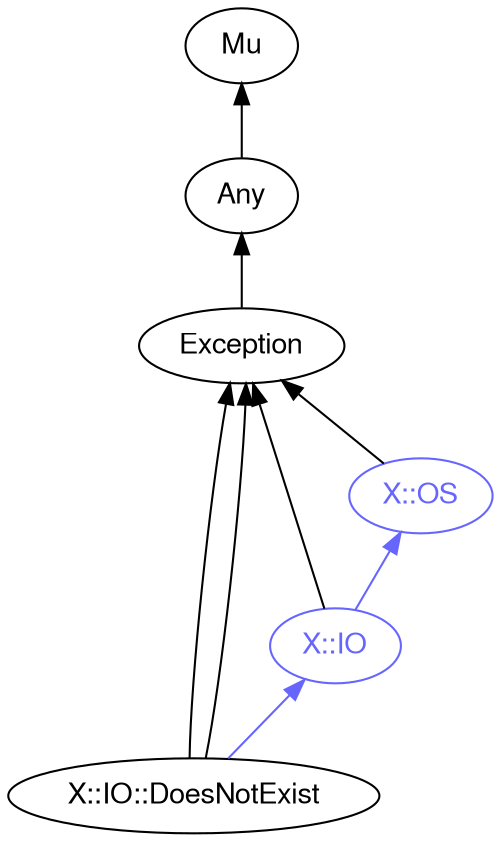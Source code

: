 digraph "perl6-type-graph" {
    rankdir=BT;
    splines=polyline;
    overlap=false; 
    // Types
    "X::IO::DoesNotExist" [color="#000000", fontcolor="#000000", href="/type/X::IO::DoesNotExist", fontname="FreeSans"];
    "Mu" [color="#000000", fontcolor="#000000", href="/type/Mu", fontname="FreeSans"];
    "Any" [color="#000000", fontcolor="#000000", href="/type/Any", fontname="FreeSans"];
    "Exception" [color="#000000", fontcolor="#000000", href="/type/Exception", fontname="FreeSans"];
    "X::OS" [color="#6666FF", fontcolor="#6666FF", href="/type/X::OS", fontname="FreeSans"];
    "X::IO" [color="#6666FF", fontcolor="#6666FF", href="/type/X::IO", fontname="FreeSans"];

    // Superclasses
    "X::IO::DoesNotExist" -> "Exception" [color="#000000"];
    "X::IO::DoesNotExist" -> "Exception" [color="#000000"];
    "Any" -> "Mu" [color="#000000"];
    "Exception" -> "Any" [color="#000000"];
    "X::OS" -> "Exception" [color="#000000"];
    "X::IO" -> "Exception" [color="#000000"];

    // Roles
    "X::IO::DoesNotExist" -> "X::IO" [color="#6666FF"];
    "X::IO" -> "X::OS" [color="#6666FF"];
}
